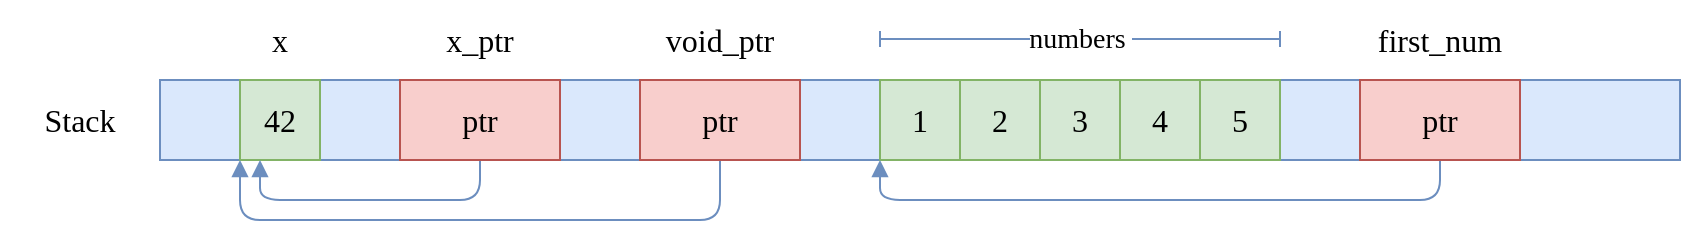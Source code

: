 <mxfile version="24.2.5" type="device">
  <diagram name="Page-1" id="G8ZvJWXJsHYqm7BaVf0D">
    <mxGraphModel dx="1420" dy="821" grid="1" gridSize="10" guides="1" tooltips="1" connect="1" arrows="1" fold="1" page="1" pageScale="1" pageWidth="850" pageHeight="1100" math="0" shadow="0">
      <root>
        <mxCell id="qo41Qgb1Bq0OAtDylW5R-0" />
        <mxCell id="qo41Qgb1Bq0OAtDylW5R-1" parent="qo41Qgb1Bq0OAtDylW5R-0" />
        <mxCell id="7WxePV0q5ovhReNKkkbh-0" value="" style="rounded=0;whiteSpace=wrap;html=1;shadow=0;strokeColor=#6c8ebf;strokeWidth=1;fontFamily=Ubuntu;fontSize=16;fontStyle=0;fillColor=#dae8fc;" vertex="1" parent="qo41Qgb1Bq0OAtDylW5R-1">
          <mxGeometry x="160" y="160" width="760" height="40" as="geometry" />
        </mxCell>
        <mxCell id="7WxePV0q5ovhReNKkkbh-1" value="Stack" style="text;html=1;align=center;verticalAlign=middle;whiteSpace=wrap;rounded=0;fontFamily=Ubuntu;fontSize=16;fontStyle=0;" vertex="1" parent="qo41Qgb1Bq0OAtDylW5R-1">
          <mxGeometry x="80" y="160" width="80" height="40" as="geometry" />
        </mxCell>
        <mxCell id="7WxePV0q5ovhReNKkkbh-2" value="1" style="rounded=0;whiteSpace=wrap;html=1;shadow=0;strokeColor=#82b366;strokeWidth=1;fontFamily=Ubuntu;fontSize=16;fontStyle=0;fillColor=#d5e8d4;" vertex="1" parent="qo41Qgb1Bq0OAtDylW5R-1">
          <mxGeometry x="520" y="160" width="40" height="40" as="geometry" />
        </mxCell>
        <mxCell id="7WxePV0q5ovhReNKkkbh-3" value="2" style="rounded=0;whiteSpace=wrap;html=1;shadow=0;strokeColor=#82b366;strokeWidth=1;fontFamily=Ubuntu;fontSize=16;fontStyle=0;fillColor=#d5e8d4;" vertex="1" parent="qo41Qgb1Bq0OAtDylW5R-1">
          <mxGeometry x="560" y="160" width="40" height="40" as="geometry" />
        </mxCell>
        <mxCell id="7WxePV0q5ovhReNKkkbh-4" value="3" style="rounded=0;whiteSpace=wrap;html=1;shadow=0;strokeColor=#82b366;strokeWidth=1;fontFamily=Ubuntu;fontSize=16;fontStyle=0;fillColor=#d5e8d4;" vertex="1" parent="qo41Qgb1Bq0OAtDylW5R-1">
          <mxGeometry x="600" y="160" width="40" height="40" as="geometry" />
        </mxCell>
        <mxCell id="7WxePV0q5ovhReNKkkbh-5" value="4" style="rounded=0;whiteSpace=wrap;html=1;shadow=0;strokeColor=#82b366;strokeWidth=1;fontFamily=Ubuntu;fontSize=16;fontStyle=0;fillColor=#d5e8d4;" vertex="1" parent="qo41Qgb1Bq0OAtDylW5R-1">
          <mxGeometry x="640" y="160" width="40" height="40" as="geometry" />
        </mxCell>
        <mxCell id="7WxePV0q5ovhReNKkkbh-6" value="5" style="rounded=0;whiteSpace=wrap;html=1;shadow=0;strokeColor=#82b366;strokeWidth=1;fontFamily=Ubuntu;fontSize=16;fontStyle=0;fillColor=#d5e8d4;" vertex="1" parent="qo41Qgb1Bq0OAtDylW5R-1">
          <mxGeometry x="680" y="160" width="40" height="40" as="geometry" />
        </mxCell>
        <mxCell id="7WxePV0q5ovhReNKkkbh-7" value="numbers&amp;nbsp;" style="endArrow=baseDash;startArrow=baseDash;html=1;rounded=1;shadow=0;strokeColor=#6c8ebf;strokeWidth=1;fontFamily=Ubuntu;fontSize=14;fontStyle=0;fillColor=#dae8fc;endFill=0;startFill=0;" edge="1" parent="qo41Qgb1Bq0OAtDylW5R-1">
          <mxGeometry width="50" height="50" relative="1" as="geometry">
            <mxPoint x="520" y="139.5" as="sourcePoint" />
            <mxPoint x="720" y="139.5" as="targetPoint" />
          </mxGeometry>
        </mxCell>
        <mxCell id="7WxePV0q5ovhReNKkkbh-28" style="edgeStyle=orthogonalEdgeStyle;rounded=1;orthogonalLoop=1;jettySize=auto;html=1;entryX=0;entryY=1;entryDx=0;entryDy=0;shadow=0;strokeColor=#6c8ebf;strokeWidth=1;fontFamily=Ubuntu;fontSize=14;fontStyle=0;endArrow=block;endFill=1;fillColor=#dae8fc;" edge="1" parent="qo41Qgb1Bq0OAtDylW5R-1" source="7WxePV0q5ovhReNKkkbh-8" target="7WxePV0q5ovhReNKkkbh-2">
          <mxGeometry relative="1" as="geometry">
            <Array as="points">
              <mxPoint x="800" y="220" />
              <mxPoint x="520" y="220" />
            </Array>
          </mxGeometry>
        </mxCell>
        <mxCell id="7WxePV0q5ovhReNKkkbh-8" value="ptr" style="rounded=0;whiteSpace=wrap;html=1;shadow=0;strokeColor=#b85450;strokeWidth=1;fontFamily=Ubuntu;fontSize=16;fontStyle=0;fillColor=#f8cecc;" vertex="1" parent="qo41Qgb1Bq0OAtDylW5R-1">
          <mxGeometry x="760" y="160" width="80" height="40" as="geometry" />
        </mxCell>
        <mxCell id="7WxePV0q5ovhReNKkkbh-19" value="42" style="rounded=0;whiteSpace=wrap;html=1;shadow=0;strokeColor=#82b366;strokeWidth=1;fontFamily=Ubuntu;fontSize=16;fontStyle=0;fillColor=#d5e8d4;" vertex="1" parent="qo41Qgb1Bq0OAtDylW5R-1">
          <mxGeometry x="200" y="160" width="40" height="40" as="geometry" />
        </mxCell>
        <mxCell id="7WxePV0q5ovhReNKkkbh-20" value="x" style="text;html=1;align=center;verticalAlign=middle;whiteSpace=wrap;rounded=0;fontFamily=Ubuntu;fontSize=16;fontStyle=0;" vertex="1" parent="qo41Qgb1Bq0OAtDylW5R-1">
          <mxGeometry x="200" y="120" width="40" height="40" as="geometry" />
        </mxCell>
        <mxCell id="7WxePV0q5ovhReNKkkbh-23" style="edgeStyle=orthogonalEdgeStyle;rounded=1;orthogonalLoop=1;jettySize=auto;html=1;entryX=0.25;entryY=1;entryDx=0;entryDy=0;shadow=0;strokeColor=#6c8ebf;strokeWidth=1;fontFamily=Ubuntu;fontSize=14;fontStyle=0;endArrow=block;endFill=1;fillColor=#dae8fc;exitX=0.5;exitY=1;exitDx=0;exitDy=0;" edge="1" parent="qo41Qgb1Bq0OAtDylW5R-1" source="7WxePV0q5ovhReNKkkbh-21" target="7WxePV0q5ovhReNKkkbh-19">
          <mxGeometry relative="1" as="geometry" />
        </mxCell>
        <mxCell id="7WxePV0q5ovhReNKkkbh-21" value="ptr" style="rounded=0;whiteSpace=wrap;html=1;shadow=0;strokeColor=#b85450;strokeWidth=1;fontFamily=Ubuntu;fontSize=16;fontStyle=0;fillColor=#f8cecc;" vertex="1" parent="qo41Qgb1Bq0OAtDylW5R-1">
          <mxGeometry x="280" y="160" width="80" height="40" as="geometry" />
        </mxCell>
        <mxCell id="7WxePV0q5ovhReNKkkbh-22" value="x_ptr" style="text;html=1;align=center;verticalAlign=middle;whiteSpace=wrap;rounded=0;fontFamily=Ubuntu;fontSize=16;fontStyle=0;" vertex="1" parent="qo41Qgb1Bq0OAtDylW5R-1">
          <mxGeometry x="280" y="120" width="80" height="40" as="geometry" />
        </mxCell>
        <mxCell id="7WxePV0q5ovhReNKkkbh-26" style="edgeStyle=orthogonalEdgeStyle;rounded=1;orthogonalLoop=1;jettySize=auto;html=1;entryX=0;entryY=1;entryDx=0;entryDy=0;shadow=0;strokeColor=#6c8ebf;strokeWidth=1;fontFamily=Ubuntu;fontSize=14;fontStyle=0;endArrow=block;endFill=1;fillColor=#dae8fc;" edge="1" parent="qo41Qgb1Bq0OAtDylW5R-1" source="7WxePV0q5ovhReNKkkbh-24" target="7WxePV0q5ovhReNKkkbh-19">
          <mxGeometry relative="1" as="geometry">
            <Array as="points">
              <mxPoint x="440" y="230" />
              <mxPoint x="200" y="230" />
            </Array>
          </mxGeometry>
        </mxCell>
        <mxCell id="7WxePV0q5ovhReNKkkbh-24" value="ptr" style="rounded=0;whiteSpace=wrap;html=1;shadow=0;strokeColor=#b85450;strokeWidth=1;fontFamily=Ubuntu;fontSize=16;fontStyle=0;fillColor=#f8cecc;" vertex="1" parent="qo41Qgb1Bq0OAtDylW5R-1">
          <mxGeometry x="400" y="160" width="80" height="40" as="geometry" />
        </mxCell>
        <mxCell id="7WxePV0q5ovhReNKkkbh-25" value="void_ptr" style="text;html=1;align=center;verticalAlign=middle;whiteSpace=wrap;rounded=0;fontFamily=Ubuntu;fontSize=16;fontStyle=0;" vertex="1" parent="qo41Qgb1Bq0OAtDylW5R-1">
          <mxGeometry x="400" y="120" width="80" height="40" as="geometry" />
        </mxCell>
        <mxCell id="7WxePV0q5ovhReNKkkbh-27" value="first_num" style="text;html=1;align=center;verticalAlign=middle;whiteSpace=wrap;rounded=0;fontFamily=Ubuntu;fontSize=16;fontStyle=0;" vertex="1" parent="qo41Qgb1Bq0OAtDylW5R-1">
          <mxGeometry x="760" y="120" width="80" height="40" as="geometry" />
        </mxCell>
      </root>
    </mxGraphModel>
  </diagram>
</mxfile>
